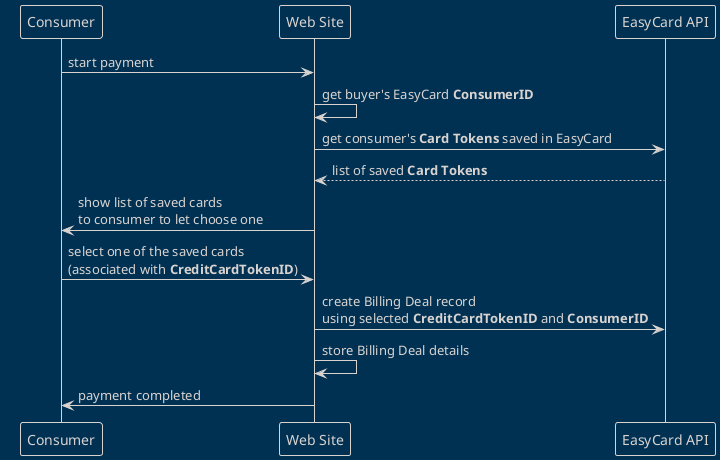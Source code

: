 @startuml
!theme blueprint
participant "Consumer" as consumer
participant "Web Site" as website
participant "EasyCard API" as api

consumer->website: start payment
website->website: get buyer's EasyCard <b>ConsumerID</b>
website->api: get consumer's <b>Card Tokens</b> saved in EasyCard
api-->website: list of saved <b>Card Tokens</b>
website->consumer: show list of saved cards\nto consumer to let choose one 
consumer->website: select one of the saved cards\n(associated with <b>CreditCardTokenID</b>)
website->api:create Billing Deal record\nusing selected <b>CreditCardTokenID</b> and <b>ConsumerID</b>
website->website: store Billing Deal details
website->consumer: payment completed 
@enduml